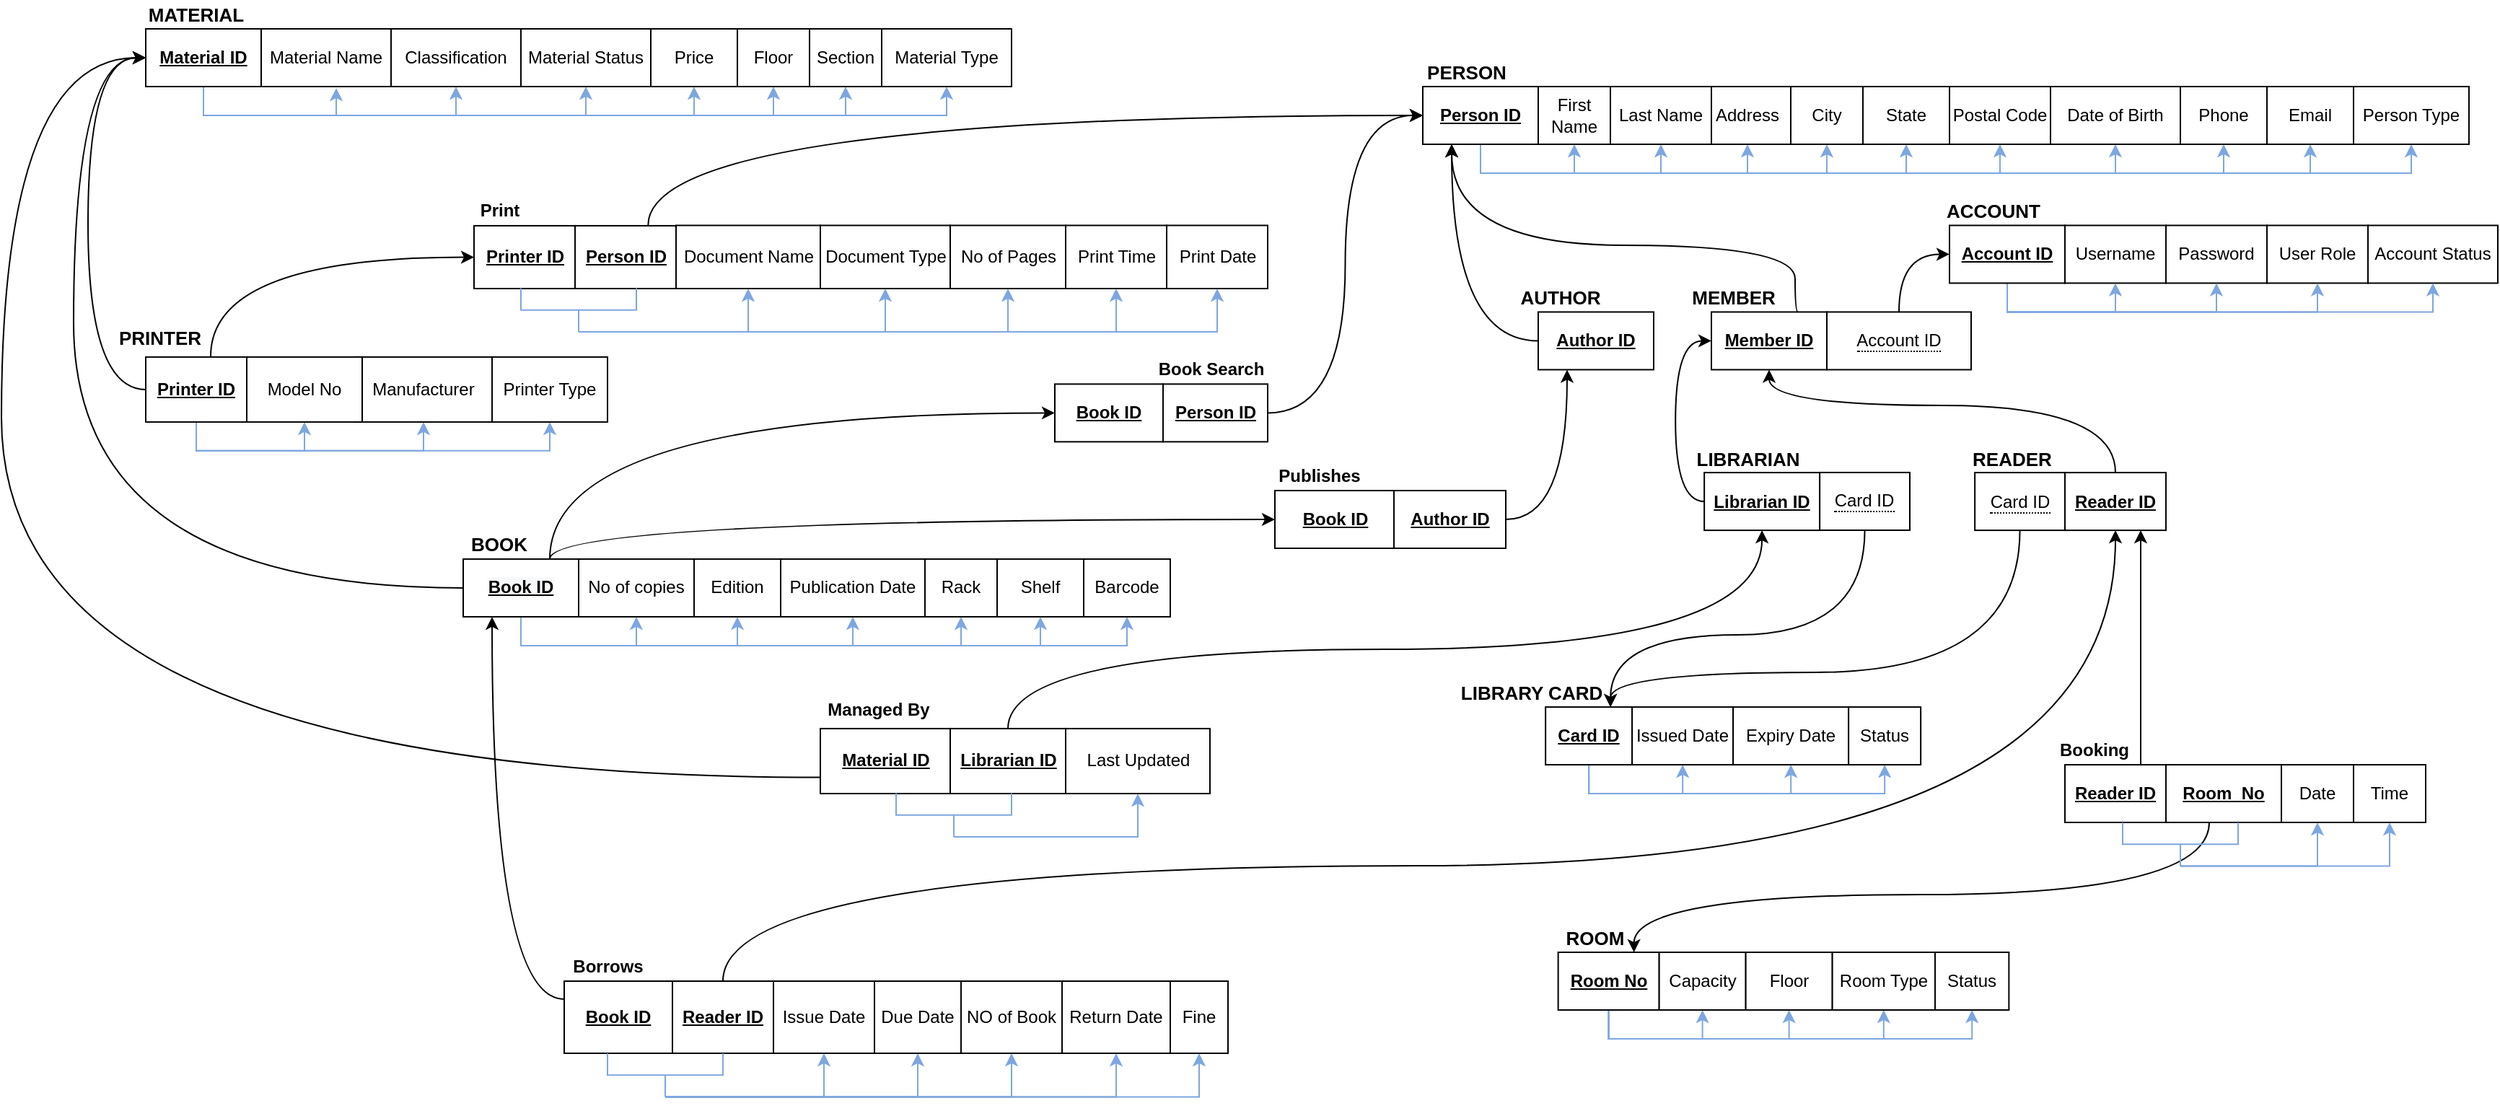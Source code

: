 <mxfile version="15.4.0" type="device"><diagram id="h0PKm1YFXg3xkxV9_-ZV" name="Relational_Schema"><mxGraphModel dx="3120" dy="823" grid="1" gridSize="10" guides="1" tooltips="1" connect="1" arrows="1" fold="1" page="1" pageScale="1" pageWidth="850" pageHeight="1100" math="0" shadow="0"><root><mxCell id="0"/><mxCell id="1" parent="0"/><mxCell id="1cLNbPF2ulTVzL89Hp1--1" style="edgeStyle=orthogonalEdgeStyle;rounded=0;orthogonalLoop=1;jettySize=auto;html=1;entryX=0.578;entryY=1.025;entryDx=0;entryDy=0;entryPerimeter=0;exitX=0.5;exitY=1;exitDx=0;exitDy=0;strokeColor=#7EA6E0;" edge="1" parent="1" source="1cLNbPF2ulTVzL89Hp1--8" target="1cLNbPF2ulTVzL89Hp1--9"><mxGeometry relative="1" as="geometry"/></mxCell><mxCell id="1cLNbPF2ulTVzL89Hp1--2" style="edgeStyle=orthogonalEdgeStyle;rounded=0;orthogonalLoop=1;jettySize=auto;html=1;entryX=0.5;entryY=1;entryDx=0;entryDy=0;strokeColor=#7EA6E0;exitX=0.5;exitY=1;exitDx=0;exitDy=0;" edge="1" parent="1" source="1cLNbPF2ulTVzL89Hp1--8" target="1cLNbPF2ulTVzL89Hp1--10"><mxGeometry relative="1" as="geometry"/></mxCell><mxCell id="1cLNbPF2ulTVzL89Hp1--3" style="edgeStyle=orthogonalEdgeStyle;rounded=0;orthogonalLoop=1;jettySize=auto;html=1;entryX=0.5;entryY=1;entryDx=0;entryDy=0;strokeColor=#7EA6E0;exitX=0.5;exitY=1;exitDx=0;exitDy=0;" edge="1" parent="1" source="1cLNbPF2ulTVzL89Hp1--8" target="1cLNbPF2ulTVzL89Hp1--11"><mxGeometry relative="1" as="geometry"/></mxCell><mxCell id="1cLNbPF2ulTVzL89Hp1--4" style="edgeStyle=orthogonalEdgeStyle;rounded=0;orthogonalLoop=1;jettySize=auto;html=1;entryX=0.5;entryY=1;entryDx=0;entryDy=0;strokeColor=#7EA6E0;exitX=0.5;exitY=1;exitDx=0;exitDy=0;" edge="1" parent="1" source="1cLNbPF2ulTVzL89Hp1--8" target="1cLNbPF2ulTVzL89Hp1--12"><mxGeometry relative="1" as="geometry"/></mxCell><mxCell id="1cLNbPF2ulTVzL89Hp1--5" style="edgeStyle=orthogonalEdgeStyle;rounded=0;orthogonalLoop=1;jettySize=auto;html=1;entryX=0.5;entryY=1;entryDx=0;entryDy=0;strokeColor=#7EA6E0;exitX=0.5;exitY=1;exitDx=0;exitDy=0;" edge="1" parent="1" source="1cLNbPF2ulTVzL89Hp1--8" target="1cLNbPF2ulTVzL89Hp1--13"><mxGeometry relative="1" as="geometry"/></mxCell><mxCell id="1cLNbPF2ulTVzL89Hp1--6" style="edgeStyle=orthogonalEdgeStyle;rounded=0;orthogonalLoop=1;jettySize=auto;html=1;entryX=0.5;entryY=1;entryDx=0;entryDy=0;strokeColor=#7EA6E0;exitX=0.5;exitY=1;exitDx=0;exitDy=0;" edge="1" parent="1" source="1cLNbPF2ulTVzL89Hp1--8" target="1cLNbPF2ulTVzL89Hp1--14"><mxGeometry relative="1" as="geometry"/></mxCell><mxCell id="1cLNbPF2ulTVzL89Hp1--7" style="edgeStyle=orthogonalEdgeStyle;rounded=0;orthogonalLoop=1;jettySize=auto;html=1;entryX=0.5;entryY=1;entryDx=0;entryDy=0;strokeColor=#7EA6E0;exitX=0.5;exitY=1;exitDx=0;exitDy=0;" edge="1" parent="1" source="1cLNbPF2ulTVzL89Hp1--8" target="1cLNbPF2ulTVzL89Hp1--16"><mxGeometry relative="1" as="geometry"/></mxCell><mxCell id="1cLNbPF2ulTVzL89Hp1--8" value="Material ID" style="rounded=0;whiteSpace=wrap;html=1;fontStyle=5" vertex="1" parent="1"><mxGeometry x="-800" y="90" width="80" height="40" as="geometry"/></mxCell><mxCell id="1cLNbPF2ulTVzL89Hp1--9" value="Material Name" style="rounded=0;whiteSpace=wrap;html=1;" vertex="1" parent="1"><mxGeometry x="-720" y="90" width="90" height="40" as="geometry"/></mxCell><mxCell id="1cLNbPF2ulTVzL89Hp1--10" value="Classification" style="rounded=0;whiteSpace=wrap;html=1;" vertex="1" parent="1"><mxGeometry x="-630" y="90" width="90" height="40" as="geometry"/></mxCell><mxCell id="1cLNbPF2ulTVzL89Hp1--11" value="Material Status" style="rounded=0;whiteSpace=wrap;html=1;" vertex="1" parent="1"><mxGeometry x="-540" y="90" width="90" height="40" as="geometry"/></mxCell><mxCell id="1cLNbPF2ulTVzL89Hp1--12" value="Price" style="rounded=0;whiteSpace=wrap;html=1;" vertex="1" parent="1"><mxGeometry x="-450" y="90" width="60" height="40" as="geometry"/></mxCell><mxCell id="1cLNbPF2ulTVzL89Hp1--13" value="Floor" style="rounded=0;whiteSpace=wrap;html=1;" vertex="1" parent="1"><mxGeometry x="-390" y="90" width="50" height="40" as="geometry"/></mxCell><mxCell id="1cLNbPF2ulTVzL89Hp1--14" value="Material Type" style="rounded=0;whiteSpace=wrap;html=1;" vertex="1" parent="1"><mxGeometry x="-290" y="90" width="90" height="40" as="geometry"/></mxCell><mxCell id="1cLNbPF2ulTVzL89Hp1--15" value="MATERIAL" style="text;html=1;strokeColor=none;fillColor=none;align=center;verticalAlign=middle;whiteSpace=wrap;rounded=0;fontStyle=1;fontSize=13;" vertex="1" parent="1"><mxGeometry x="-800" y="70" width="70" height="20" as="geometry"/></mxCell><mxCell id="1cLNbPF2ulTVzL89Hp1--16" value="Section" style="rounded=0;whiteSpace=wrap;html=1;" vertex="1" parent="1"><mxGeometry x="-340" y="90" width="50" height="40" as="geometry"/></mxCell><mxCell id="1cLNbPF2ulTVzL89Hp1--17" style="edgeStyle=orthogonalEdgeStyle;rounded=0;orthogonalLoop=1;jettySize=auto;html=1;entryX=0.5;entryY=1;entryDx=0;entryDy=0;strokeColor=#7EA6E0;exitX=0.5;exitY=1;exitDx=0;exitDy=0;" edge="1" parent="1" source="1cLNbPF2ulTVzL89Hp1--20" target="1cLNbPF2ulTVzL89Hp1--22"><mxGeometry relative="1" as="geometry"/></mxCell><mxCell id="1cLNbPF2ulTVzL89Hp1--18" style="edgeStyle=orthogonalEdgeStyle;rounded=0;orthogonalLoop=1;jettySize=auto;html=1;entryX=0.5;entryY=1;entryDx=0;entryDy=0;strokeColor=#7EA6E0;exitX=0.5;exitY=1;exitDx=0;exitDy=0;" edge="1" parent="1" source="1cLNbPF2ulTVzL89Hp1--20" target="1cLNbPF2ulTVzL89Hp1--21"><mxGeometry relative="1" as="geometry"/></mxCell><mxCell id="1cLNbPF2ulTVzL89Hp1--19" style="edgeStyle=orthogonalEdgeStyle;rounded=0;orthogonalLoop=1;jettySize=auto;html=1;entryX=0.5;entryY=1;entryDx=0;entryDy=0;strokeColor=#7EA6E0;" edge="1" parent="1" source="1cLNbPF2ulTVzL89Hp1--20" target="1cLNbPF2ulTVzL89Hp1--23"><mxGeometry relative="1" as="geometry"><Array as="points"><mxPoint x="-765" y="382.47"/><mxPoint x="-690" y="382.47"/></Array></mxGeometry></mxCell><mxCell id="1cLNbPF2ulTVzL89Hp1--20" value="&lt;span style=&quot;font-weight: 700 ; text-align: left&quot;&gt;&lt;u&gt;Printer ID&lt;/u&gt;&lt;/span&gt;" style="rounded=0;whiteSpace=wrap;html=1;" vertex="1" parent="1"><mxGeometry x="-800" y="317.44" width="70" height="45.03" as="geometry"/></mxCell><mxCell id="1cLNbPF2ulTVzL89Hp1--21" value="&lt;span style=&quot;text-align: left&quot;&gt;Printer Type&lt;/span&gt;" style="rounded=0;whiteSpace=wrap;html=1;" vertex="1" parent="1"><mxGeometry x="-560" y="317.44" width="80" height="45.03" as="geometry"/></mxCell><mxCell id="1cLNbPF2ulTVzL89Hp1--22" value="&lt;span style=&quot;&quot;&gt;Manufacturer&lt;/span&gt;" style="rounded=0;whiteSpace=wrap;html=1;align=center;" vertex="1" parent="1"><mxGeometry x="-655" y="317.44" width="95" height="45.03" as="geometry"/></mxCell><mxCell id="1cLNbPF2ulTVzL89Hp1--23" value="&lt;span style=&quot;text-align: left;&quot;&gt;&lt;span&gt;Model No&lt;/span&gt;&lt;/span&gt;" style="rounded=0;whiteSpace=wrap;html=1;fontStyle=0" vertex="1" parent="1"><mxGeometry x="-730" y="317.44" width="80" height="45.03" as="geometry"/></mxCell><mxCell id="1cLNbPF2ulTVzL89Hp1--24" value="PRINTER" style="text;html=1;strokeColor=none;fillColor=none;align=center;verticalAlign=middle;whiteSpace=wrap;rounded=0;fontSize=13;fontStyle=1" vertex="1" parent="1"><mxGeometry x="-820" y="291.22" width="60" height="24.97" as="geometry"/></mxCell><mxCell id="1cLNbPF2ulTVzL89Hp1--25" style="edgeStyle=orthogonalEdgeStyle;rounded=0;orthogonalLoop=1;jettySize=auto;html=1;entryX=0.5;entryY=1;entryDx=0;entryDy=0;strokeColor=#7EA6E0;exitX=0.5;exitY=1;exitDx=0;exitDy=0;" edge="1" parent="1" source="1cLNbPF2ulTVzL89Hp1--34" target="1cLNbPF2ulTVzL89Hp1--36"><mxGeometry relative="1" as="geometry"/></mxCell><mxCell id="1cLNbPF2ulTVzL89Hp1--26" style="edgeStyle=orthogonalEdgeStyle;rounded=0;orthogonalLoop=1;jettySize=auto;html=1;entryX=0.5;entryY=1;entryDx=0;entryDy=0;strokeColor=#7EA6E0;exitX=0.5;exitY=1;exitDx=0;exitDy=0;" edge="1" parent="1" source="1cLNbPF2ulTVzL89Hp1--34" target="1cLNbPF2ulTVzL89Hp1--37"><mxGeometry relative="1" as="geometry"/></mxCell><mxCell id="1cLNbPF2ulTVzL89Hp1--27" style="edgeStyle=orthogonalEdgeStyle;rounded=0;orthogonalLoop=1;jettySize=auto;html=1;entryX=0.5;entryY=1;entryDx=0;entryDy=0;strokeColor=#7EA6E0;exitX=0.5;exitY=1;exitDx=0;exitDy=0;" edge="1" parent="1" source="1cLNbPF2ulTVzL89Hp1--34" target="1cLNbPF2ulTVzL89Hp1--38"><mxGeometry relative="1" as="geometry"/></mxCell><mxCell id="1cLNbPF2ulTVzL89Hp1--28" style="edgeStyle=orthogonalEdgeStyle;rounded=0;orthogonalLoop=1;jettySize=auto;html=1;entryX=0.5;entryY=1;entryDx=0;entryDy=0;strokeColor=#7EA6E0;exitX=0.5;exitY=1;exitDx=0;exitDy=0;" edge="1" parent="1" source="1cLNbPF2ulTVzL89Hp1--34" target="1cLNbPF2ulTVzL89Hp1--39"><mxGeometry relative="1" as="geometry"/></mxCell><mxCell id="1cLNbPF2ulTVzL89Hp1--29" style="edgeStyle=orthogonalEdgeStyle;rounded=0;orthogonalLoop=1;jettySize=auto;html=1;entryX=0.5;entryY=1;entryDx=0;entryDy=0;strokeColor=#7EA6E0;exitX=0.5;exitY=1;exitDx=0;exitDy=0;" edge="1" parent="1" source="1cLNbPF2ulTVzL89Hp1--34" target="1cLNbPF2ulTVzL89Hp1--41"><mxGeometry relative="1" as="geometry"/></mxCell><mxCell id="1cLNbPF2ulTVzL89Hp1--30" style="edgeStyle=orthogonalEdgeStyle;rounded=0;orthogonalLoop=1;jettySize=auto;html=1;entryX=0.5;entryY=1;entryDx=0;entryDy=0;strokeColor=#7EA6E0;exitX=0.5;exitY=1;exitDx=0;exitDy=0;" edge="1" parent="1" source="1cLNbPF2ulTVzL89Hp1--34" target="1cLNbPF2ulTVzL89Hp1--40"><mxGeometry relative="1" as="geometry"/></mxCell><mxCell id="1cLNbPF2ulTVzL89Hp1--31" style="edgeStyle=orthogonalEdgeStyle;rounded=0;orthogonalLoop=1;jettySize=auto;html=1;entryX=0;entryY=0.5;entryDx=0;entryDy=0;startArrow=none;startFill=0;endArrow=classic;endFill=1;curved=1;exitX=0;exitY=0.5;exitDx=0;exitDy=0;" edge="1" parent="1" source="1cLNbPF2ulTVzL89Hp1--34" target="1cLNbPF2ulTVzL89Hp1--8"><mxGeometry relative="1" as="geometry"><Array as="points"><mxPoint x="-850" y="478"/><mxPoint x="-850" y="110"/></Array></mxGeometry></mxCell><mxCell id="1cLNbPF2ulTVzL89Hp1--32" style="edgeStyle=orthogonalEdgeStyle;curved=1;rounded=0;orthogonalLoop=1;jettySize=auto;html=1;entryX=0;entryY=0.5;entryDx=0;entryDy=0;startArrow=none;startFill=0;endArrow=classic;endFill=1;exitX=0.75;exitY=0;exitDx=0;exitDy=0;" edge="1" parent="1" source="1cLNbPF2ulTVzL89Hp1--34" target="1cLNbPF2ulTVzL89Hp1--73"><mxGeometry relative="1" as="geometry"/></mxCell><mxCell id="1cLNbPF2ulTVzL89Hp1--33" style="edgeStyle=orthogonalEdgeStyle;curved=1;rounded=0;orthogonalLoop=1;jettySize=auto;html=1;startArrow=none;startFill=0;endArrow=classic;endFill=1;exitX=0.75;exitY=0;exitDx=0;exitDy=0;entryX=0;entryY=0.5;entryDx=0;entryDy=0;" edge="1" parent="1" source="1cLNbPF2ulTVzL89Hp1--34" target="1cLNbPF2ulTVzL89Hp1--87"><mxGeometry relative="1" as="geometry"><Array as="points"><mxPoint x="-520" y="430"/></Array></mxGeometry></mxCell><mxCell id="1cLNbPF2ulTVzL89Hp1--34" value="&lt;meta charset=&quot;utf-8&quot;&gt;&lt;span style=&quot;color: rgb(0, 0, 0); font-family: helvetica; font-size: 12px; font-style: normal; font-weight: 700; letter-spacing: normal; text-align: left; text-indent: 0px; text-transform: none; word-spacing: 0px; background-color: rgb(248, 249, 250); text-decoration: underline; display: inline; float: none;&quot;&gt;Book ID&lt;/span&gt;" style="rounded=0;whiteSpace=wrap;html=1;" vertex="1" parent="1"><mxGeometry x="-580" y="457.47" width="80" height="40" as="geometry"/></mxCell><mxCell id="1cLNbPF2ulTVzL89Hp1--35" value="BOOK" style="text;html=1;strokeColor=none;fillColor=none;align=center;verticalAlign=middle;whiteSpace=wrap;rounded=0;fontSize=13;fontStyle=1" vertex="1" parent="1"><mxGeometry x="-580" y="437.47" width="50" height="20" as="geometry"/></mxCell><mxCell id="1cLNbPF2ulTVzL89Hp1--36" value="&lt;span style=&quot;text-align: left&quot;&gt;No of copies&lt;/span&gt;" style="rounded=0;whiteSpace=wrap;html=1;" vertex="1" parent="1"><mxGeometry x="-500" y="457.47" width="80" height="40" as="geometry"/></mxCell><mxCell id="1cLNbPF2ulTVzL89Hp1--37" value="&lt;span style=&quot;text-align: left&quot;&gt;Edition&lt;/span&gt;" style="rounded=0;whiteSpace=wrap;html=1;" vertex="1" parent="1"><mxGeometry x="-420" y="457.47" width="60" height="40" as="geometry"/></mxCell><mxCell id="1cLNbPF2ulTVzL89Hp1--38" value="&lt;span style=&quot;text-align: left&quot;&gt;Publication Date&lt;/span&gt;" style="rounded=0;whiteSpace=wrap;html=1;" vertex="1" parent="1"><mxGeometry x="-360" y="457.47" width="100" height="40" as="geometry"/></mxCell><mxCell id="1cLNbPF2ulTVzL89Hp1--39" value="&lt;span style=&quot;text-align: left&quot;&gt;Rack&lt;/span&gt;" style="rounded=0;whiteSpace=wrap;html=1;" vertex="1" parent="1"><mxGeometry x="-260" y="457.47" width="50" height="40" as="geometry"/></mxCell><mxCell id="1cLNbPF2ulTVzL89Hp1--40" value="&lt;span style=&quot;text-align: left&quot;&gt;Barcode&lt;/span&gt;" style="rounded=0;whiteSpace=wrap;html=1;" vertex="1" parent="1"><mxGeometry x="-150" y="457.47" width="60" height="40" as="geometry"/></mxCell><mxCell id="1cLNbPF2ulTVzL89Hp1--41" value="&lt;span style=&quot;text-align: left&quot;&gt;Shelf&lt;/span&gt;" style="rounded=0;whiteSpace=wrap;html=1;" vertex="1" parent="1"><mxGeometry x="-210" y="457.47" width="60" height="40" as="geometry"/></mxCell><mxCell id="1cLNbPF2ulTVzL89Hp1--42" style="edgeStyle=orthogonalEdgeStyle;rounded=0;orthogonalLoop=1;jettySize=auto;html=1;entryX=0.5;entryY=1;entryDx=0;entryDy=0;strokeColor=#7EA6E0;exitX=0.5;exitY=1;exitDx=0;exitDy=0;" edge="1" parent="1" source="1cLNbPF2ulTVzL89Hp1--52" target="1cLNbPF2ulTVzL89Hp1--53"><mxGeometry relative="1" as="geometry"/></mxCell><mxCell id="1cLNbPF2ulTVzL89Hp1--43" style="edgeStyle=orthogonalEdgeStyle;rounded=0;orthogonalLoop=1;jettySize=auto;html=1;entryX=0.5;entryY=1;entryDx=0;entryDy=0;strokeColor=#7EA6E0;exitX=0.5;exitY=1;exitDx=0;exitDy=0;" edge="1" parent="1" source="1cLNbPF2ulTVzL89Hp1--52" target="1cLNbPF2ulTVzL89Hp1--54"><mxGeometry relative="1" as="geometry"/></mxCell><mxCell id="1cLNbPF2ulTVzL89Hp1--44" style="edgeStyle=orthogonalEdgeStyle;rounded=0;orthogonalLoop=1;jettySize=auto;html=1;entryX=0.5;entryY=1;entryDx=0;entryDy=0;strokeColor=#7EA6E0;exitX=0.5;exitY=1;exitDx=0;exitDy=0;" edge="1" parent="1" source="1cLNbPF2ulTVzL89Hp1--52" target="1cLNbPF2ulTVzL89Hp1--55"><mxGeometry relative="1" as="geometry"/></mxCell><mxCell id="1cLNbPF2ulTVzL89Hp1--45" style="edgeStyle=orthogonalEdgeStyle;rounded=0;orthogonalLoop=1;jettySize=auto;html=1;entryX=0.5;entryY=1;entryDx=0;entryDy=0;strokeColor=#7EA6E0;exitX=0.5;exitY=1;exitDx=0;exitDy=0;" edge="1" parent="1" source="1cLNbPF2ulTVzL89Hp1--52" target="1cLNbPF2ulTVzL89Hp1--56"><mxGeometry relative="1" as="geometry"/></mxCell><mxCell id="1cLNbPF2ulTVzL89Hp1--46" style="edgeStyle=orthogonalEdgeStyle;rounded=0;orthogonalLoop=1;jettySize=auto;html=1;entryX=0.5;entryY=1;entryDx=0;entryDy=0;strokeColor=#7EA6E0;exitX=0.5;exitY=1;exitDx=0;exitDy=0;" edge="1" parent="1" source="1cLNbPF2ulTVzL89Hp1--52" target="1cLNbPF2ulTVzL89Hp1--57"><mxGeometry relative="1" as="geometry"/></mxCell><mxCell id="1cLNbPF2ulTVzL89Hp1--47" style="edgeStyle=orthogonalEdgeStyle;rounded=0;orthogonalLoop=1;jettySize=auto;html=1;entryX=0.5;entryY=1;entryDx=0;entryDy=0;strokeColor=#7EA6E0;exitX=0.5;exitY=1;exitDx=0;exitDy=0;" edge="1" parent="1" source="1cLNbPF2ulTVzL89Hp1--52" target="1cLNbPF2ulTVzL89Hp1--58"><mxGeometry relative="1" as="geometry"/></mxCell><mxCell id="1cLNbPF2ulTVzL89Hp1--48" style="edgeStyle=orthogonalEdgeStyle;rounded=0;orthogonalLoop=1;jettySize=auto;html=1;entryX=0.5;entryY=1;entryDx=0;entryDy=0;strokeColor=#7EA6E0;exitX=0.5;exitY=1;exitDx=0;exitDy=0;" edge="1" parent="1" source="1cLNbPF2ulTVzL89Hp1--52" target="1cLNbPF2ulTVzL89Hp1--59"><mxGeometry relative="1" as="geometry"/></mxCell><mxCell id="1cLNbPF2ulTVzL89Hp1--49" style="edgeStyle=orthogonalEdgeStyle;rounded=0;orthogonalLoop=1;jettySize=auto;html=1;entryX=0.5;entryY=1;entryDx=0;entryDy=0;strokeColor=#7EA6E0;exitX=0.5;exitY=1;exitDx=0;exitDy=0;" edge="1" parent="1" source="1cLNbPF2ulTVzL89Hp1--52" target="1cLNbPF2ulTVzL89Hp1--60"><mxGeometry relative="1" as="geometry"/></mxCell><mxCell id="1cLNbPF2ulTVzL89Hp1--50" style="edgeStyle=orthogonalEdgeStyle;rounded=0;orthogonalLoop=1;jettySize=auto;html=1;entryX=0.5;entryY=1;entryDx=0;entryDy=0;strokeColor=#7EA6E0;exitX=0.5;exitY=1;exitDx=0;exitDy=0;" edge="1" parent="1" source="1cLNbPF2ulTVzL89Hp1--52" target="1cLNbPF2ulTVzL89Hp1--61"><mxGeometry relative="1" as="geometry"/></mxCell><mxCell id="1cLNbPF2ulTVzL89Hp1--51" style="edgeStyle=orthogonalEdgeStyle;rounded=0;orthogonalLoop=1;jettySize=auto;html=1;entryX=0.5;entryY=1;entryDx=0;entryDy=0;strokeColor=#7EA6E0;exitX=0.5;exitY=1;exitDx=0;exitDy=0;" edge="1" parent="1" source="1cLNbPF2ulTVzL89Hp1--52" target="1cLNbPF2ulTVzL89Hp1--62"><mxGeometry relative="1" as="geometry"><Array as="points"><mxPoint x="125" y="190"/><mxPoint x="250" y="190"/></Array></mxGeometry></mxCell><mxCell id="1cLNbPF2ulTVzL89Hp1--52" value="&lt;u&gt;Person ID&lt;/u&gt;" style="rounded=0;whiteSpace=wrap;html=1;fontStyle=1" vertex="1" parent="1"><mxGeometry x="85" y="130" width="80" height="40" as="geometry"/></mxCell><mxCell id="1cLNbPF2ulTVzL89Hp1--53" value="First Name" style="rounded=0;whiteSpace=wrap;html=1;" vertex="1" parent="1"><mxGeometry x="165" y="130" width="50" height="40" as="geometry"/></mxCell><mxCell id="1cLNbPF2ulTVzL89Hp1--54" value="Address" style="rounded=0;whiteSpace=wrap;html=1;" vertex="1" parent="1"><mxGeometry x="280" y="130" width="60" height="40" as="geometry"/></mxCell><mxCell id="1cLNbPF2ulTVzL89Hp1--55" value="City" style="rounded=0;whiteSpace=wrap;html=1;" vertex="1" parent="1"><mxGeometry x="340" y="130" width="50" height="40" as="geometry"/></mxCell><mxCell id="1cLNbPF2ulTVzL89Hp1--56" value="State" style="rounded=0;whiteSpace=wrap;html=1;" vertex="1" parent="1"><mxGeometry x="390" y="130" width="60" height="40" as="geometry"/></mxCell><mxCell id="1cLNbPF2ulTVzL89Hp1--57" value="Postal Code" style="rounded=0;whiteSpace=wrap;html=1;" vertex="1" parent="1"><mxGeometry x="450" y="130" width="70" height="40" as="geometry"/></mxCell><mxCell id="1cLNbPF2ulTVzL89Hp1--58" value="Date of Birth" style="rounded=0;whiteSpace=wrap;html=1;" vertex="1" parent="1"><mxGeometry x="520" y="130" width="90" height="40" as="geometry"/></mxCell><mxCell id="1cLNbPF2ulTVzL89Hp1--59" value="Phone" style="rounded=0;whiteSpace=wrap;html=1;" vertex="1" parent="1"><mxGeometry x="610" y="130" width="60" height="40" as="geometry"/></mxCell><mxCell id="1cLNbPF2ulTVzL89Hp1--60" value="Email" style="rounded=0;whiteSpace=wrap;html=1;" vertex="1" parent="1"><mxGeometry x="670" y="130" width="60" height="40" as="geometry"/></mxCell><mxCell id="1cLNbPF2ulTVzL89Hp1--61" value="Person Type" style="rounded=0;whiteSpace=wrap;html=1;" vertex="1" parent="1"><mxGeometry x="730" y="130" width="80" height="40" as="geometry"/></mxCell><mxCell id="1cLNbPF2ulTVzL89Hp1--62" value="Last Name" style="rounded=0;whiteSpace=wrap;html=1;" vertex="1" parent="1"><mxGeometry x="215" y="130" width="70" height="40" as="geometry"/></mxCell><mxCell id="1cLNbPF2ulTVzL89Hp1--63" style="edgeStyle=orthogonalEdgeStyle;curved=1;rounded=0;orthogonalLoop=1;jettySize=auto;html=1;entryX=0;entryY=0.5;entryDx=0;entryDy=0;startArrow=none;startFill=0;endArrow=classic;endFill=1;exitX=0.75;exitY=0;exitDx=0;exitDy=0;" edge="1" parent="1" target="1cLNbPF2ulTVzL89Hp1--52"><mxGeometry relative="1" as="geometry"><mxPoint x="-451.875" y="226.23" as="sourcePoint"/><Array as="points"><mxPoint x="-452" y="150"/></Array></mxGeometry></mxCell><mxCell id="1cLNbPF2ulTVzL89Hp1--64" value="Document Name" style="rounded=0;whiteSpace=wrap;html=1;" vertex="1" parent="1"><mxGeometry x="-432.5" y="226.23" width="100" height="43.77" as="geometry"/></mxCell><mxCell id="1cLNbPF2ulTVzL89Hp1--65" value="Document Type" style="rounded=0;whiteSpace=wrap;html=1;" vertex="1" parent="1"><mxGeometry x="-332.5" y="226.23" width="90" height="43.77" as="geometry"/></mxCell><mxCell id="1cLNbPF2ulTVzL89Hp1--66" value="No of Pages" style="rounded=0;whiteSpace=wrap;html=1;" vertex="1" parent="1"><mxGeometry x="-242.5" y="226.23" width="80" height="43.77" as="geometry"/></mxCell><mxCell id="1cLNbPF2ulTVzL89Hp1--67" value="Print Time" style="rounded=0;whiteSpace=wrap;html=1;" vertex="1" parent="1"><mxGeometry x="-162.5" y="226.23" width="70" height="43.77" as="geometry"/></mxCell><mxCell id="1cLNbPF2ulTVzL89Hp1--68" value="Print Date" style="rounded=0;whiteSpace=wrap;html=1;" vertex="1" parent="1"><mxGeometry x="-92.5" y="226.23" width="70" height="43.77" as="geometry"/></mxCell><mxCell id="1cLNbPF2ulTVzL89Hp1--69" value="Print" style="text;html=1;align=center;verticalAlign=middle;resizable=0;points=[];autosize=1;strokeColor=none;fillColor=none;fontSize=12;fontStyle=1" vertex="1" parent="1"><mxGeometry x="-575" y="206.23" width="40" height="20" as="geometry"/></mxCell><mxCell id="1cLNbPF2ulTVzL89Hp1--70" style="edgeStyle=orthogonalEdgeStyle;curved=1;rounded=0;orthogonalLoop=1;jettySize=auto;html=1;entryX=0;entryY=0.5;entryDx=0;entryDy=0;exitX=0;exitY=0.5;exitDx=0;exitDy=0;startArrow=classic;startFill=1;endArrow=none;endFill=0;" edge="1" parent="1" source="1cLNbPF2ulTVzL89Hp1--8" target="1cLNbPF2ulTVzL89Hp1--20"><mxGeometry relative="1" as="geometry"><mxPoint x="-830" y="160" as="sourcePoint"/><mxPoint x="-842.5" y="358.698" as="targetPoint"/><Array as="points"><mxPoint x="-840" y="110"/><mxPoint x="-840" y="340"/></Array></mxGeometry></mxCell><mxCell id="1cLNbPF2ulTVzL89Hp1--71" style="edgeStyle=orthogonalEdgeStyle;rounded=0;orthogonalLoop=1;jettySize=auto;html=1;fontSize=13;fontColor=#7EA6E0;startArrow=classic;startFill=1;endArrow=none;endFill=0;strokeColor=#000000;curved=1;" edge="1" parent="1" source="1cLNbPF2ulTVzL89Hp1--72"><mxGeometry relative="1" as="geometry"><mxPoint x="-755" y="317" as="targetPoint"/><Array as="points"><mxPoint x="-755" y="248"/><mxPoint x="-755" y="317"/></Array></mxGeometry></mxCell><mxCell id="1cLNbPF2ulTVzL89Hp1--72" value="&lt;u&gt;Printer ID&lt;/u&gt;" style="rounded=0;whiteSpace=wrap;html=1;fontStyle=1" vertex="1" parent="1"><mxGeometry x="-572.5" y="226.46" width="70" height="43.54" as="geometry"/></mxCell><mxCell id="1cLNbPF2ulTVzL89Hp1--73" value="Book ID" style="rounded=0;whiteSpace=wrap;html=1;fontStyle=5" vertex="1" parent="1"><mxGeometry x="-170" y="336.19" width="75" height="40" as="geometry"/></mxCell><mxCell id="1cLNbPF2ulTVzL89Hp1--74" style="edgeStyle=orthogonalEdgeStyle;rounded=0;orthogonalLoop=1;jettySize=auto;html=1;entryX=0;entryY=0.5;entryDx=0;entryDy=0;startArrow=none;startFill=0;endArrow=classic;endFill=1;curved=1;" edge="1" parent="1" source="1cLNbPF2ulTVzL89Hp1--75" target="1cLNbPF2ulTVzL89Hp1--52"><mxGeometry relative="1" as="geometry"/></mxCell><mxCell id="1cLNbPF2ulTVzL89Hp1--75" value="Person ID" style="rounded=0;whiteSpace=wrap;html=1;fontStyle=5" vertex="1" parent="1"><mxGeometry x="-95" y="336.19" width="72.5" height="40" as="geometry"/></mxCell><mxCell id="1cLNbPF2ulTVzL89Hp1--76" value="Book Search" style="text;html=1;align=center;verticalAlign=middle;resizable=0;points=[];autosize=1;strokeColor=none;fillColor=none;fontStyle=1" vertex="1" parent="1"><mxGeometry x="-107.5" y="316.19" width="90" height="20" as="geometry"/></mxCell><mxCell id="1cLNbPF2ulTVzL89Hp1--77" style="edgeStyle=orthogonalEdgeStyle;curved=1;rounded=0;orthogonalLoop=1;jettySize=auto;html=1;entryX=0.25;entryY=1;entryDx=0;entryDy=0;startArrow=none;startFill=0;endArrow=classic;endFill=1;exitX=0;exitY=0.5;exitDx=0;exitDy=0;" edge="1" parent="1" source="1cLNbPF2ulTVzL89Hp1--78" target="1cLNbPF2ulTVzL89Hp1--52"><mxGeometry relative="1" as="geometry"/></mxCell><mxCell id="1cLNbPF2ulTVzL89Hp1--78" value="Author ID" style="rounded=0;whiteSpace=wrap;html=1;fontStyle=5" vertex="1" parent="1"><mxGeometry x="165" y="286.23" width="80" height="40" as="geometry"/></mxCell><mxCell id="1cLNbPF2ulTVzL89Hp1--79" style="edgeStyle=orthogonalEdgeStyle;curved=1;rounded=0;orthogonalLoop=1;jettySize=auto;html=1;entryX=0.25;entryY=1;entryDx=0;entryDy=0;startArrow=none;startFill=0;endArrow=classic;endFill=1;exitX=0.75;exitY=0;exitDx=0;exitDy=0;" edge="1" parent="1" source="1cLNbPF2ulTVzL89Hp1--80" target="1cLNbPF2ulTVzL89Hp1--52"><mxGeometry relative="1" as="geometry"><Array as="points"><mxPoint x="343" y="240"/><mxPoint x="105" y="240"/></Array></mxGeometry></mxCell><mxCell id="1cLNbPF2ulTVzL89Hp1--80" value="Member ID" style="rounded=0;whiteSpace=wrap;html=1;fontStyle=5" vertex="1" parent="1"><mxGeometry x="285" y="286.23" width="80" height="40" as="geometry"/></mxCell><mxCell id="1cLNbPF2ulTVzL89Hp1--81" value="AUTHOR" style="text;html=1;align=center;verticalAlign=middle;resizable=0;points=[];autosize=1;strokeColor=none;fillColor=none;fontStyle=1;fontSize=13;" vertex="1" parent="1"><mxGeometry x="145" y="266.23" width="70" height="20" as="geometry"/></mxCell><mxCell id="1cLNbPF2ulTVzL89Hp1--82" value="MEMBER" style="text;html=1;align=center;verticalAlign=middle;resizable=0;points=[];autosize=1;strokeColor=none;fillColor=none;fontStyle=1;fontSize=13;" vertex="1" parent="1"><mxGeometry x="265.07" y="266.23" width="70" height="20" as="geometry"/></mxCell><mxCell id="1cLNbPF2ulTVzL89Hp1--83" style="edgeStyle=orthogonalEdgeStyle;curved=1;rounded=0;orthogonalLoop=1;jettySize=auto;html=1;entryX=0;entryY=0.5;entryDx=0;entryDy=0;startArrow=none;startFill=0;endArrow=classic;endFill=1;" edge="1" parent="1" source="1cLNbPF2ulTVzL89Hp1--84" target="1cLNbPF2ulTVzL89Hp1--120"><mxGeometry relative="1" as="geometry"/></mxCell><mxCell id="1cLNbPF2ulTVzL89Hp1--84" value="&lt;span style=&quot;border-bottom: 1px dotted&quot;&gt;Account ID&lt;/span&gt;" style="rectangle;whiteSpace=wrap;html=1;align=center;" vertex="1" parent="1"><mxGeometry x="365" y="286.23" width="100" height="40" as="geometry"/></mxCell><mxCell id="1cLNbPF2ulTVzL89Hp1--85" style="edgeStyle=orthogonalEdgeStyle;curved=1;rounded=0;orthogonalLoop=1;jettySize=auto;html=1;entryX=0.25;entryY=1;entryDx=0;entryDy=0;startArrow=none;startFill=0;endArrow=classic;endFill=1;" edge="1" parent="1" source="1cLNbPF2ulTVzL89Hp1--86" target="1cLNbPF2ulTVzL89Hp1--78"><mxGeometry relative="1" as="geometry"/></mxCell><mxCell id="1cLNbPF2ulTVzL89Hp1--86" value="&lt;span&gt;Author ID&lt;/span&gt;" style="rounded=0;whiteSpace=wrap;html=1;fontStyle=5" vertex="1" parent="1"><mxGeometry x="65" y="410" width="77.5" height="40" as="geometry"/></mxCell><mxCell id="1cLNbPF2ulTVzL89Hp1--87" value="&lt;b&gt;&lt;u&gt;Book ID&lt;/u&gt;&lt;/b&gt;" style="rounded=0;whiteSpace=wrap;html=1;" vertex="1" parent="1"><mxGeometry x="-17.5" y="410" width="82.5" height="40" as="geometry"/></mxCell><mxCell id="1cLNbPF2ulTVzL89Hp1--88" value="Publishes" style="text;html=1;align=center;verticalAlign=middle;resizable=0;points=[];autosize=1;strokeColor=none;fillColor=none;fontStyle=1" vertex="1" parent="1"><mxGeometry x="-22.5" y="390" width="70" height="20" as="geometry"/></mxCell><mxCell id="1cLNbPF2ulTVzL89Hp1--89" style="edgeStyle=orthogonalEdgeStyle;curved=1;rounded=0;orthogonalLoop=1;jettySize=auto;html=1;entryX=0;entryY=0.5;entryDx=0;entryDy=0;startArrow=none;startFill=0;endArrow=classic;endFill=1;exitX=0;exitY=0.5;exitDx=0;exitDy=0;" edge="1" parent="1" source="1cLNbPF2ulTVzL89Hp1--90" target="1cLNbPF2ulTVzL89Hp1--80"><mxGeometry relative="1" as="geometry"/></mxCell><mxCell id="1cLNbPF2ulTVzL89Hp1--90" value="Librarian ID" style="rounded=0;whiteSpace=wrap;html=1;fontStyle=5" vertex="1" parent="1"><mxGeometry x="280.07" y="397.54" width="80" height="40" as="geometry"/></mxCell><mxCell id="1cLNbPF2ulTVzL89Hp1--91" style="edgeStyle=orthogonalEdgeStyle;curved=1;rounded=0;orthogonalLoop=1;jettySize=auto;html=1;entryX=0.5;entryY=1;entryDx=0;entryDy=0;startArrow=none;startFill=0;endArrow=classic;endFill=1;exitX=0.5;exitY=0;exitDx=0;exitDy=0;" edge="1" parent="1" source="1cLNbPF2ulTVzL89Hp1--92" target="1cLNbPF2ulTVzL89Hp1--80"><mxGeometry relative="1" as="geometry"><mxPoint x="580" y="397" as="sourcePoint"/><Array as="points"><mxPoint x="565" y="351"/><mxPoint x="325" y="351"/></Array></mxGeometry></mxCell><mxCell id="1cLNbPF2ulTVzL89Hp1--92" value="Reader ID" style="rounded=0;whiteSpace=wrap;html=1;fontStyle=5" vertex="1" parent="1"><mxGeometry x="530" y="397.54" width="70" height="40" as="geometry"/></mxCell><mxCell id="1cLNbPF2ulTVzL89Hp1--93" value="READER" style="text;html=1;align=center;verticalAlign=middle;resizable=0;points=[];autosize=1;strokeColor=none;fillColor=none;fontStyle=1;fontSize=13;" vertex="1" parent="1"><mxGeometry x="457.57" y="377.54" width="70" height="20" as="geometry"/></mxCell><mxCell id="1cLNbPF2ulTVzL89Hp1--94" value="LIBRARIAN" style="text;html=1;align=center;verticalAlign=middle;resizable=0;points=[];autosize=1;strokeColor=none;fillColor=none;fontStyle=1;fontSize=13;" vertex="1" parent="1"><mxGeometry x="265.07" y="377.54" width="90" height="20" as="geometry"/></mxCell><mxCell id="1cLNbPF2ulTVzL89Hp1--95" style="edgeStyle=orthogonalEdgeStyle;curved=1;rounded=0;orthogonalLoop=1;jettySize=auto;html=1;entryX=0.75;entryY=0;entryDx=0;entryDy=0;startArrow=none;startFill=0;endArrow=classic;endFill=1;exitX=0.5;exitY=1;exitDx=0;exitDy=0;" edge="1" parent="1" source="1cLNbPF2ulTVzL89Hp1--96" target="1cLNbPF2ulTVzL89Hp1--106"><mxGeometry relative="1" as="geometry"><Array as="points"><mxPoint x="499" y="536"/><mxPoint x="215" y="536"/></Array></mxGeometry></mxCell><mxCell id="1cLNbPF2ulTVzL89Hp1--96" value="&lt;span style=&quot;border-bottom: 1px dotted&quot;&gt;Card ID&lt;/span&gt;" style="rectangle;whiteSpace=wrap;html=1;align=center;" vertex="1" parent="1"><mxGeometry x="467.57" y="397.54" width="62.43" height="40" as="geometry"/></mxCell><mxCell id="1cLNbPF2ulTVzL89Hp1--97" value="Managed By" style="text;html=1;strokeColor=none;fillColor=none;align=center;verticalAlign=middle;whiteSpace=wrap;rounded=0;fontStyle=1" vertex="1" parent="1"><mxGeometry x="-332.5" y="550" width="80" height="24.97" as="geometry"/></mxCell><mxCell id="1cLNbPF2ulTVzL89Hp1--98" style="edgeStyle=orthogonalEdgeStyle;curved=1;rounded=0;orthogonalLoop=1;jettySize=auto;html=1;entryX=0.5;entryY=1;entryDx=0;entryDy=0;startArrow=none;startFill=0;endArrow=classic;endFill=1;exitX=0.5;exitY=0;exitDx=0;exitDy=0;" edge="1" parent="1" source="1cLNbPF2ulTVzL89Hp1--99" target="1cLNbPF2ulTVzL89Hp1--90"><mxGeometry relative="1" as="geometry"><Array as="points"><mxPoint x="-202" y="520"/><mxPoint x="320" y="520"/></Array></mxGeometry></mxCell><mxCell id="1cLNbPF2ulTVzL89Hp1--99" value="&lt;span style=&quot;font-weight: 700 ; text-align: left&quot;&gt;&lt;u&gt;Librarian ID&lt;/u&gt;&lt;/span&gt;" style="rounded=0;whiteSpace=wrap;html=1;" vertex="1" parent="1"><mxGeometry x="-242.5" y="574.97" width="80" height="45.03" as="geometry"/></mxCell><mxCell id="1cLNbPF2ulTVzL89Hp1--100" value="&lt;span style=&quot;text-align: left&quot;&gt;Last Updated&lt;/span&gt;" style="rounded=0;whiteSpace=wrap;html=1;" vertex="1" parent="1"><mxGeometry x="-162.5" y="574.97" width="100" height="45.03" as="geometry"/></mxCell><mxCell id="1cLNbPF2ulTVzL89Hp1--101" style="edgeStyle=orthogonalEdgeStyle;curved=1;rounded=0;orthogonalLoop=1;jettySize=auto;html=1;startArrow=none;startFill=0;endArrow=classic;endFill=1;entryX=0;entryY=0.5;entryDx=0;entryDy=0;exitX=0;exitY=0.75;exitDx=0;exitDy=0;" edge="1" parent="1" source="1cLNbPF2ulTVzL89Hp1--102" target="1cLNbPF2ulTVzL89Hp1--8"><mxGeometry relative="1" as="geometry"><mxPoint x="-800" y="110" as="targetPoint"/><Array as="points"><mxPoint x="-900" y="609"/><mxPoint x="-900" y="110"/></Array></mxGeometry></mxCell><mxCell id="1cLNbPF2ulTVzL89Hp1--102" value="&lt;div style=&quot;text-align: left&quot;&gt;&lt;span&gt;Material ID&lt;/span&gt;&lt;/div&gt;" style="rounded=0;whiteSpace=wrap;html=1;fontStyle=5" vertex="1" parent="1"><mxGeometry x="-332.5" y="574.97" width="90" height="45.03" as="geometry"/></mxCell><mxCell id="1cLNbPF2ulTVzL89Hp1--103" style="edgeStyle=orthogonalEdgeStyle;rounded=0;orthogonalLoop=1;jettySize=auto;html=1;entryX=0.5;entryY=1;entryDx=0;entryDy=0;strokeColor=#7EA6E0;exitX=0.5;exitY=1;exitDx=0;exitDy=0;" edge="1" parent="1" source="1cLNbPF2ulTVzL89Hp1--106" target="1cLNbPF2ulTVzL89Hp1--107"><mxGeometry relative="1" as="geometry"/></mxCell><mxCell id="1cLNbPF2ulTVzL89Hp1--104" style="edgeStyle=orthogonalEdgeStyle;rounded=0;orthogonalLoop=1;jettySize=auto;html=1;entryX=0.5;entryY=1;entryDx=0;entryDy=0;strokeColor=#7EA6E0;exitX=0.5;exitY=1;exitDx=0;exitDy=0;" edge="1" parent="1" source="1cLNbPF2ulTVzL89Hp1--106" target="1cLNbPF2ulTVzL89Hp1--108"><mxGeometry relative="1" as="geometry"/></mxCell><mxCell id="1cLNbPF2ulTVzL89Hp1--105" style="edgeStyle=orthogonalEdgeStyle;rounded=0;orthogonalLoop=1;jettySize=auto;html=1;entryX=0.5;entryY=1;entryDx=0;entryDy=0;strokeColor=#7EA6E0;exitX=0.5;exitY=1;exitDx=0;exitDy=0;" edge="1" parent="1" source="1cLNbPF2ulTVzL89Hp1--106" target="1cLNbPF2ulTVzL89Hp1--109"><mxGeometry relative="1" as="geometry"/></mxCell><mxCell id="1cLNbPF2ulTVzL89Hp1--106" value="Card ID" style="rounded=0;whiteSpace=wrap;html=1;fontStyle=5" vertex="1" parent="1"><mxGeometry x="170.07" y="560.03" width="60" height="40" as="geometry"/></mxCell><mxCell id="1cLNbPF2ulTVzL89Hp1--107" value="Issued Date" style="rounded=0;whiteSpace=wrap;html=1;" vertex="1" parent="1"><mxGeometry x="230.07" y="560.03" width="70" height="40" as="geometry"/></mxCell><mxCell id="1cLNbPF2ulTVzL89Hp1--108" value="Expiry Date" style="rounded=0;whiteSpace=wrap;html=1;" vertex="1" parent="1"><mxGeometry x="300.07" y="560.03" width="80" height="40" as="geometry"/></mxCell><mxCell id="1cLNbPF2ulTVzL89Hp1--109" value="Status" style="rounded=0;whiteSpace=wrap;html=1;" vertex="1" parent="1"><mxGeometry x="380.07" y="560.03" width="50" height="40" as="geometry"/></mxCell><mxCell id="1cLNbPF2ulTVzL89Hp1--110" value="LIBRARY CARD" style="text;html=1;align=center;verticalAlign=middle;resizable=0;points=[];autosize=1;strokeColor=none;fillColor=none;fontSize=13;fontStyle=1" vertex="1" parent="1"><mxGeometry x="105" y="540.03" width="110" height="20" as="geometry"/></mxCell><mxCell id="1cLNbPF2ulTVzL89Hp1--111" value="ACCOUNT" style="text;html=1;strokeColor=none;fillColor=none;align=center;verticalAlign=middle;whiteSpace=wrap;rounded=0;" vertex="1" parent="1"><mxGeometry x="730" y="226.23" width="60" height="30" as="geometry"/></mxCell><mxCell id="1cLNbPF2ulTVzL89Hp1--112" value="&lt;span style=&quot;text-align: left&quot;&gt;Account Status&lt;/span&gt;" style="rounded=0;whiteSpace=wrap;html=1;" vertex="1" parent="1"><mxGeometry x="740" y="226.23" width="90" height="40" as="geometry"/></mxCell><mxCell id="1cLNbPF2ulTVzL89Hp1--113" value="&lt;span style=&quot;text-align: left&quot;&gt;User Role&lt;/span&gt;" style="rounded=0;whiteSpace=wrap;html=1;" vertex="1" parent="1"><mxGeometry x="670" y="226.23" width="70" height="40" as="geometry"/></mxCell><mxCell id="1cLNbPF2ulTVzL89Hp1--114" value="&lt;span style=&quot;text-align: left&quot;&gt;Password&lt;/span&gt;" style="rounded=0;whiteSpace=wrap;html=1;" vertex="1" parent="1"><mxGeometry x="600" y="226.23" width="70" height="40" as="geometry"/></mxCell><mxCell id="1cLNbPF2ulTVzL89Hp1--115" value="&lt;span style=&quot;text-align: left&quot;&gt;Username&lt;/span&gt;" style="rounded=0;whiteSpace=wrap;html=1;" vertex="1" parent="1"><mxGeometry x="530" y="226.23" width="70" height="40" as="geometry"/></mxCell><mxCell id="1cLNbPF2ulTVzL89Hp1--116" style="edgeStyle=orthogonalEdgeStyle;rounded=0;orthogonalLoop=1;jettySize=auto;html=1;entryX=0.5;entryY=1;entryDx=0;entryDy=0;fontSize=12;fontColor=#7EA6E0;startArrow=none;startFill=0;endArrow=classic;endFill=1;strokeColor=#7EA6E0;exitX=0.5;exitY=1;exitDx=0;exitDy=0;" edge="1" parent="1" source="1cLNbPF2ulTVzL89Hp1--120" target="1cLNbPF2ulTVzL89Hp1--115"><mxGeometry relative="1" as="geometry"/></mxCell><mxCell id="1cLNbPF2ulTVzL89Hp1--117" style="edgeStyle=orthogonalEdgeStyle;rounded=0;orthogonalLoop=1;jettySize=auto;html=1;entryX=0.5;entryY=1;entryDx=0;entryDy=0;fontSize=12;fontColor=#7EA6E0;startArrow=none;startFill=0;endArrow=classic;endFill=1;strokeColor=#7EA6E0;exitX=0.5;exitY=1;exitDx=0;exitDy=0;" edge="1" parent="1" source="1cLNbPF2ulTVzL89Hp1--120" target="1cLNbPF2ulTVzL89Hp1--114"><mxGeometry relative="1" as="geometry"/></mxCell><mxCell id="1cLNbPF2ulTVzL89Hp1--118" style="edgeStyle=orthogonalEdgeStyle;rounded=0;orthogonalLoop=1;jettySize=auto;html=1;entryX=0.5;entryY=1;entryDx=0;entryDy=0;fontSize=12;fontColor=#7EA6E0;startArrow=none;startFill=0;endArrow=classic;endFill=1;strokeColor=#7EA6E0;exitX=0.5;exitY=1;exitDx=0;exitDy=0;" edge="1" parent="1" source="1cLNbPF2ulTVzL89Hp1--120" target="1cLNbPF2ulTVzL89Hp1--113"><mxGeometry relative="1" as="geometry"/></mxCell><mxCell id="1cLNbPF2ulTVzL89Hp1--119" style="edgeStyle=orthogonalEdgeStyle;rounded=0;orthogonalLoop=1;jettySize=auto;html=1;entryX=0.5;entryY=1;entryDx=0;entryDy=0;fontSize=12;fontColor=#7EA6E0;startArrow=none;startFill=0;endArrow=classic;endFill=1;strokeColor=#7EA6E0;exitX=0.5;exitY=1;exitDx=0;exitDy=0;" edge="1" parent="1" source="1cLNbPF2ulTVzL89Hp1--120" target="1cLNbPF2ulTVzL89Hp1--112"><mxGeometry relative="1" as="geometry"/></mxCell><mxCell id="1cLNbPF2ulTVzL89Hp1--120" value="&lt;span style=&quot;text-align: left;&quot;&gt;Account ID&lt;/span&gt;" style="rounded=0;whiteSpace=wrap;html=1;fontStyle=5" vertex="1" parent="1"><mxGeometry x="450" y="226.23" width="80" height="40" as="geometry"/></mxCell><mxCell id="1cLNbPF2ulTVzL89Hp1--121" style="edgeStyle=orthogonalEdgeStyle;curved=1;rounded=0;orthogonalLoop=1;jettySize=auto;html=1;entryX=0.25;entryY=1;entryDx=0;entryDy=0;startArrow=none;startFill=0;endArrow=classic;endFill=1;exitX=0;exitY=0.25;exitDx=0;exitDy=0;" edge="1" parent="1" source="1cLNbPF2ulTVzL89Hp1--122" target="1cLNbPF2ulTVzL89Hp1--34"><mxGeometry relative="1" as="geometry"/></mxCell><mxCell id="1cLNbPF2ulTVzL89Hp1--122" value="&lt;u&gt;&lt;b&gt;Book ID&lt;/b&gt;&lt;/u&gt;" style="rounded=0;whiteSpace=wrap;html=1;" vertex="1" parent="1"><mxGeometry x="-510" y="750" width="75" height="50" as="geometry"/></mxCell><mxCell id="1cLNbPF2ulTVzL89Hp1--123" style="edgeStyle=orthogonalEdgeStyle;curved=1;rounded=0;orthogonalLoop=1;jettySize=auto;html=1;startArrow=none;startFill=0;endArrow=classic;endFill=1;entryX=0.5;entryY=1;entryDx=0;entryDy=0;" edge="1" parent="1" source="1cLNbPF2ulTVzL89Hp1--124" target="1cLNbPF2ulTVzL89Hp1--92"><mxGeometry relative="1" as="geometry"><mxPoint x="530" y="500" as="targetPoint"/><Array as="points"><mxPoint x="-400" y="670"/><mxPoint x="565" y="670"/></Array></mxGeometry></mxCell><mxCell id="1cLNbPF2ulTVzL89Hp1--124" value="&lt;u&gt;&lt;b&gt;Reader ID&lt;/b&gt;&lt;/u&gt;" style="rounded=0;whiteSpace=wrap;html=1;" vertex="1" parent="1"><mxGeometry x="-435" y="750" width="70" height="50" as="geometry"/></mxCell><mxCell id="1cLNbPF2ulTVzL89Hp1--125" value="Issue Date" style="rounded=0;whiteSpace=wrap;html=1;" vertex="1" parent="1"><mxGeometry x="-365" y="750" width="70" height="50" as="geometry"/></mxCell><mxCell id="1cLNbPF2ulTVzL89Hp1--126" value="Due Date" style="rounded=0;whiteSpace=wrap;html=1;" vertex="1" parent="1"><mxGeometry x="-295" y="750" width="60" height="50" as="geometry"/></mxCell><mxCell id="1cLNbPF2ulTVzL89Hp1--127" value="NO of Book" style="rounded=0;whiteSpace=wrap;html=1;" vertex="1" parent="1"><mxGeometry x="-235" y="750" width="70" height="50" as="geometry"/></mxCell><mxCell id="1cLNbPF2ulTVzL89Hp1--128" value="Fine" style="rounded=0;whiteSpace=wrap;html=1;" vertex="1" parent="1"><mxGeometry x="-90" y="750" width="40" height="50" as="geometry"/></mxCell><mxCell id="1cLNbPF2ulTVzL89Hp1--129" value="Return Date" style="rounded=0;whiteSpace=wrap;html=1;" vertex="1" parent="1"><mxGeometry x="-165" y="750" width="75" height="50" as="geometry"/></mxCell><mxCell id="1cLNbPF2ulTVzL89Hp1--130" value="Borrows" style="text;html=1;align=center;verticalAlign=middle;resizable=0;points=[];autosize=1;strokeColor=none;fillColor=none;fontStyle=1" vertex="1" parent="1"><mxGeometry x="-510" y="730" width="60" height="20" as="geometry"/></mxCell><mxCell id="1cLNbPF2ulTVzL89Hp1--131" style="edgeStyle=orthogonalEdgeStyle;rounded=0;orthogonalLoop=1;jettySize=auto;html=1;entryX=0.5;entryY=1;entryDx=0;entryDy=0;strokeColor=#7EA6E0;exitX=0.5;exitY=1;exitDx=0;exitDy=0;" edge="1" parent="1" source="1cLNbPF2ulTVzL89Hp1--135" target="1cLNbPF2ulTVzL89Hp1--136"><mxGeometry relative="1" as="geometry"/></mxCell><mxCell id="1cLNbPF2ulTVzL89Hp1--132" style="edgeStyle=orthogonalEdgeStyle;rounded=0;orthogonalLoop=1;jettySize=auto;html=1;entryX=0.5;entryY=1;entryDx=0;entryDy=0;strokeColor=#7EA6E0;exitX=0.5;exitY=1;exitDx=0;exitDy=0;" edge="1" parent="1" source="1cLNbPF2ulTVzL89Hp1--135" target="1cLNbPF2ulTVzL89Hp1--137"><mxGeometry relative="1" as="geometry"/></mxCell><mxCell id="1cLNbPF2ulTVzL89Hp1--133" style="edgeStyle=orthogonalEdgeStyle;rounded=0;orthogonalLoop=1;jettySize=auto;html=1;entryX=0.5;entryY=1;entryDx=0;entryDy=0;strokeColor=#7EA6E0;exitX=0.5;exitY=1;exitDx=0;exitDy=0;" edge="1" parent="1" source="1cLNbPF2ulTVzL89Hp1--135" target="1cLNbPF2ulTVzL89Hp1--138"><mxGeometry relative="1" as="geometry"/></mxCell><mxCell id="1cLNbPF2ulTVzL89Hp1--134" style="edgeStyle=orthogonalEdgeStyle;rounded=0;orthogonalLoop=1;jettySize=auto;html=1;entryX=0.5;entryY=1;entryDx=0;entryDy=0;strokeColor=#7EA6E0;" edge="1" parent="1" source="1cLNbPF2ulTVzL89Hp1--135" target="1cLNbPF2ulTVzL89Hp1--146"><mxGeometry relative="1" as="geometry"><Array as="points"><mxPoint x="214" y="790"/><mxPoint x="466" y="790"/></Array></mxGeometry></mxCell><mxCell id="1cLNbPF2ulTVzL89Hp1--135" value="Room No" style="rounded=0;whiteSpace=wrap;html=1;fontStyle=5" vertex="1" parent="1"><mxGeometry x="178.82" y="730" width="70" height="40" as="geometry"/></mxCell><mxCell id="1cLNbPF2ulTVzL89Hp1--136" value="Capacity" style="rounded=0;whiteSpace=wrap;html=1;" vertex="1" parent="1"><mxGeometry x="248.82" y="730" width="60" height="40" as="geometry"/></mxCell><mxCell id="1cLNbPF2ulTVzL89Hp1--137" value="Floor" style="rounded=0;whiteSpace=wrap;html=1;" vertex="1" parent="1"><mxGeometry x="308.82" y="730" width="60" height="40" as="geometry"/></mxCell><mxCell id="1cLNbPF2ulTVzL89Hp1--138" value="Room Type" style="rounded=0;whiteSpace=wrap;html=1;" vertex="1" parent="1"><mxGeometry x="368.82" y="730" width="71.18" height="40" as="geometry"/></mxCell><mxCell id="1cLNbPF2ulTVzL89Hp1--139" style="rounded=0;orthogonalLoop=1;jettySize=auto;html=1;startArrow=none;startFill=0;endArrow=classic;endFill=1;exitX=0.75;exitY=0;exitDx=0;exitDy=0;entryX=0.75;entryY=1;entryDx=0;entryDy=0;" edge="1" parent="1" source="1cLNbPF2ulTVzL89Hp1--140" target="1cLNbPF2ulTVzL89Hp1--92"><mxGeometry relative="1" as="geometry"><mxPoint x="593" y="440" as="targetPoint"/></mxGeometry></mxCell><mxCell id="1cLNbPF2ulTVzL89Hp1--140" value="&lt;b&gt;&lt;u&gt;Reader ID&lt;/u&gt;&lt;/b&gt;" style="rounded=0;whiteSpace=wrap;html=1;" vertex="1" parent="1"><mxGeometry x="530" y="600.03" width="70" height="39.97" as="geometry"/></mxCell><mxCell id="1cLNbPF2ulTVzL89Hp1--141" style="edgeStyle=orthogonalEdgeStyle;curved=1;rounded=0;orthogonalLoop=1;jettySize=auto;html=1;entryX=0.75;entryY=0;entryDx=0;entryDy=0;startArrow=none;startFill=0;endArrow=classic;endFill=1;" edge="1" parent="1" source="1cLNbPF2ulTVzL89Hp1--142" target="1cLNbPF2ulTVzL89Hp1--135"><mxGeometry relative="1" as="geometry"><Array as="points"><mxPoint x="630" y="690"/><mxPoint x="231" y="690"/></Array></mxGeometry></mxCell><mxCell id="1cLNbPF2ulTVzL89Hp1--142" value="&lt;b&gt;&lt;u&gt;Room&amp;nbsp; No&lt;/u&gt;&lt;/b&gt;" style="rounded=0;whiteSpace=wrap;html=1;" vertex="1" parent="1"><mxGeometry x="600" y="600.03" width="80" height="39.97" as="geometry"/></mxCell><mxCell id="1cLNbPF2ulTVzL89Hp1--143" value="Date" style="rounded=0;whiteSpace=wrap;html=1;" vertex="1" parent="1"><mxGeometry x="680" y="600.03" width="50" height="39.97" as="geometry"/></mxCell><mxCell id="1cLNbPF2ulTVzL89Hp1--144" value="Time" style="rounded=0;whiteSpace=wrap;html=1;" vertex="1" parent="1"><mxGeometry x="730" y="600.03" width="50" height="39.97" as="geometry"/></mxCell><mxCell id="1cLNbPF2ulTVzL89Hp1--145" value="Booking" style="text;html=1;align=center;verticalAlign=middle;resizable=0;points=[];autosize=1;strokeColor=none;fillColor=none;fontStyle=1" vertex="1" parent="1"><mxGeometry x="520" y="580.03" width="60" height="20" as="geometry"/></mxCell><mxCell id="1cLNbPF2ulTVzL89Hp1--146" value="Status" style="rounded=0;whiteSpace=wrap;html=1;" vertex="1" parent="1"><mxGeometry x="440" y="730" width="51.18" height="40" as="geometry"/></mxCell><mxCell id="1cLNbPF2ulTVzL89Hp1--147" value="&lt;u&gt;Person ID&lt;/u&gt;" style="rounded=0;whiteSpace=wrap;html=1;fontStyle=1" vertex="1" parent="1"><mxGeometry x="-502.5" y="226.46" width="70" height="43.54" as="geometry"/></mxCell><mxCell id="1cLNbPF2ulTVzL89Hp1--148" style="edgeStyle=orthogonalEdgeStyle;rounded=0;orthogonalLoop=1;jettySize=auto;html=1;entryX=0.5;entryY=1;entryDx=0;entryDy=0;fontSize=12;fontColor=#7EA6E0;startArrow=none;startFill=0;endArrow=classic;endFill=1;exitX=0;exitY=0.5;exitDx=0;exitDy=0;exitPerimeter=0;strokeColor=#7EA6E0;" edge="1" parent="1" source="1cLNbPF2ulTVzL89Hp1--153" target="1cLNbPF2ulTVzL89Hp1--64"><mxGeometry relative="1" as="geometry"><Array as="points"><mxPoint x="-382" y="300"/></Array></mxGeometry></mxCell><mxCell id="1cLNbPF2ulTVzL89Hp1--149" style="edgeStyle=orthogonalEdgeStyle;rounded=0;orthogonalLoop=1;jettySize=auto;html=1;entryX=0.5;entryY=1;entryDx=0;entryDy=0;fontSize=12;fontColor=#7EA6E0;startArrow=none;startFill=0;endArrow=classic;endFill=1;strokeColor=#7EA6E0;exitX=0;exitY=0.5;exitDx=0;exitDy=0;exitPerimeter=0;" edge="1" parent="1" source="1cLNbPF2ulTVzL89Hp1--153" target="1cLNbPF2ulTVzL89Hp1--65"><mxGeometry relative="1" as="geometry"><Array as="points"><mxPoint x="-288" y="300"/></Array></mxGeometry></mxCell><mxCell id="1cLNbPF2ulTVzL89Hp1--150" style="edgeStyle=orthogonalEdgeStyle;rounded=0;orthogonalLoop=1;jettySize=auto;html=1;exitX=0;exitY=0.5;exitDx=0;exitDy=0;exitPerimeter=0;entryX=0.5;entryY=1;entryDx=0;entryDy=0;fontSize=12;fontColor=#7EA6E0;startArrow=none;startFill=0;endArrow=classic;endFill=1;strokeColor=#7EA6E0;" edge="1" parent="1" source="1cLNbPF2ulTVzL89Hp1--153" target="1cLNbPF2ulTVzL89Hp1--66"><mxGeometry relative="1" as="geometry"><Array as="points"><mxPoint x="-202" y="300"/></Array></mxGeometry></mxCell><mxCell id="1cLNbPF2ulTVzL89Hp1--151" style="edgeStyle=orthogonalEdgeStyle;rounded=0;orthogonalLoop=1;jettySize=auto;html=1;exitX=0;exitY=0.5;exitDx=0;exitDy=0;exitPerimeter=0;entryX=0.5;entryY=1;entryDx=0;entryDy=0;fontSize=12;fontColor=#7EA6E0;startArrow=none;startFill=0;endArrow=classic;endFill=1;strokeColor=#7EA6E0;" edge="1" parent="1" source="1cLNbPF2ulTVzL89Hp1--153" target="1cLNbPF2ulTVzL89Hp1--67"><mxGeometry relative="1" as="geometry"><Array as="points"><mxPoint x="-128" y="300"/></Array></mxGeometry></mxCell><mxCell id="1cLNbPF2ulTVzL89Hp1--152" style="edgeStyle=orthogonalEdgeStyle;rounded=0;orthogonalLoop=1;jettySize=auto;html=1;exitX=0;exitY=0.5;exitDx=0;exitDy=0;exitPerimeter=0;entryX=0.5;entryY=1;entryDx=0;entryDy=0;fontSize=12;fontColor=#7EA6E0;startArrow=none;startFill=0;endArrow=classic;endFill=1;strokeColor=#7EA6E0;" edge="1" parent="1" source="1cLNbPF2ulTVzL89Hp1--153" target="1cLNbPF2ulTVzL89Hp1--68"><mxGeometry relative="1" as="geometry"><Array as="points"><mxPoint x="-58" y="300"/></Array></mxGeometry></mxCell><mxCell id="1cLNbPF2ulTVzL89Hp1--153" value="" style="strokeWidth=1;html=1;shape=mxgraph.flowchart.annotation_2;align=left;labelPosition=right;pointerEvents=1;fontSize=12;direction=north;fontColor=#7EA6E0;strokeColor=#7EA6E0;" vertex="1" parent="1"><mxGeometry x="-540" y="269.71" width="80" height="30.29" as="geometry"/></mxCell><mxCell id="1cLNbPF2ulTVzL89Hp1--154" style="edgeStyle=orthogonalEdgeStyle;curved=1;rounded=0;orthogonalLoop=1;jettySize=auto;html=1;startArrow=none;startFill=0;endArrow=classic;endFill=1;exitX=0.5;exitY=1;exitDx=0;exitDy=0;entryX=0.75;entryY=0;entryDx=0;entryDy=0;" edge="1" parent="1" source="1cLNbPF2ulTVzL89Hp1--169" target="1cLNbPF2ulTVzL89Hp1--106"><mxGeometry relative="1" as="geometry"><mxPoint x="395.07" y="437.54" as="sourcePoint"/><mxPoint x="270" y="530" as="targetPoint"/><Array as="points"><mxPoint x="391" y="510"/><mxPoint x="215" y="510"/></Array></mxGeometry></mxCell><mxCell id="1cLNbPF2ulTVzL89Hp1--155" style="edgeStyle=orthogonalEdgeStyle;rounded=0;orthogonalLoop=1;jettySize=auto;html=1;entryX=0.5;entryY=1;entryDx=0;entryDy=0;fontSize=12;fontColor=#7EA6E0;startArrow=none;startFill=0;endArrow=classic;endFill=1;strokeColor=#7EA6E0;exitX=0;exitY=0.5;exitDx=0;exitDy=0;exitPerimeter=0;" edge="1" parent="1" source="1cLNbPF2ulTVzL89Hp1--160" target="1cLNbPF2ulTVzL89Hp1--125"><mxGeometry relative="1" as="geometry"><Array as="points"><mxPoint x="-330" y="830"/></Array></mxGeometry></mxCell><mxCell id="1cLNbPF2ulTVzL89Hp1--156" style="edgeStyle=orthogonalEdgeStyle;rounded=0;orthogonalLoop=1;jettySize=auto;html=1;entryX=0.5;entryY=1;entryDx=0;entryDy=0;fontSize=12;fontColor=#7EA6E0;startArrow=none;startFill=0;endArrow=classic;endFill=1;strokeColor=#7EA6E0;exitX=0;exitY=0.5;exitDx=0;exitDy=0;exitPerimeter=0;" edge="1" parent="1" source="1cLNbPF2ulTVzL89Hp1--160" target="1cLNbPF2ulTVzL89Hp1--126"><mxGeometry relative="1" as="geometry"><Array as="points"><mxPoint x="-265" y="830"/></Array></mxGeometry></mxCell><mxCell id="1cLNbPF2ulTVzL89Hp1--157" style="edgeStyle=orthogonalEdgeStyle;rounded=0;orthogonalLoop=1;jettySize=auto;html=1;entryX=0.5;entryY=1;entryDx=0;entryDy=0;fontSize=12;fontColor=#7EA6E0;startArrow=none;startFill=0;endArrow=classic;endFill=1;strokeColor=#7EA6E0;exitX=0;exitY=0.5;exitDx=0;exitDy=0;exitPerimeter=0;" edge="1" parent="1" source="1cLNbPF2ulTVzL89Hp1--160" target="1cLNbPF2ulTVzL89Hp1--127"><mxGeometry relative="1" as="geometry"><Array as="points"><mxPoint x="-200" y="830"/></Array></mxGeometry></mxCell><mxCell id="1cLNbPF2ulTVzL89Hp1--158" style="edgeStyle=orthogonalEdgeStyle;rounded=0;orthogonalLoop=1;jettySize=auto;html=1;exitX=0;exitY=0.5;exitDx=0;exitDy=0;exitPerimeter=0;entryX=0.5;entryY=1;entryDx=0;entryDy=0;fontSize=12;fontColor=#7EA6E0;startArrow=none;startFill=0;endArrow=classic;endFill=1;strokeColor=#7EA6E0;" edge="1" parent="1" source="1cLNbPF2ulTVzL89Hp1--160" target="1cLNbPF2ulTVzL89Hp1--129"><mxGeometry relative="1" as="geometry"><Array as="points"><mxPoint x="-128" y="830"/></Array></mxGeometry></mxCell><mxCell id="1cLNbPF2ulTVzL89Hp1--159" style="edgeStyle=orthogonalEdgeStyle;rounded=0;orthogonalLoop=1;jettySize=auto;html=1;entryX=0.5;entryY=1;entryDx=0;entryDy=0;fontSize=12;fontColor=#7EA6E0;startArrow=none;startFill=0;endArrow=classic;endFill=1;strokeColor=#7EA6E0;exitX=0;exitY=0.5;exitDx=0;exitDy=0;exitPerimeter=0;" edge="1" parent="1" source="1cLNbPF2ulTVzL89Hp1--160" target="1cLNbPF2ulTVzL89Hp1--128"><mxGeometry relative="1" as="geometry"><Array as="points"><mxPoint x="-70" y="830"/></Array></mxGeometry></mxCell><mxCell id="1cLNbPF2ulTVzL89Hp1--160" value="" style="strokeWidth=1;html=1;shape=mxgraph.flowchart.annotation_2;align=left;labelPosition=right;pointerEvents=1;fontSize=12;direction=north;fontColor=#7EA6E0;strokeColor=#7EA6E0;" vertex="1" parent="1"><mxGeometry x="-480" y="800" width="80" height="30.29" as="geometry"/></mxCell><mxCell id="1cLNbPF2ulTVzL89Hp1--161" style="edgeStyle=orthogonalEdgeStyle;rounded=0;orthogonalLoop=1;jettySize=auto;html=1;entryX=0.5;entryY=1;entryDx=0;entryDy=0;fontSize=12;fontColor=#7EA6E0;startArrow=none;startFill=0;endArrow=classic;endFill=1;strokeColor=#7EA6E0;exitX=0;exitY=0.5;exitDx=0;exitDy=0;exitPerimeter=0;" edge="1" parent="1" source="1cLNbPF2ulTVzL89Hp1--162" target="1cLNbPF2ulTVzL89Hp1--100"><mxGeometry relative="1" as="geometry"><Array as="points"><mxPoint x="-112" y="650"/></Array></mxGeometry></mxCell><mxCell id="1cLNbPF2ulTVzL89Hp1--162" value="" style="strokeWidth=1;html=1;shape=mxgraph.flowchart.annotation_2;align=left;labelPosition=right;pointerEvents=1;fontSize=12;direction=north;fontColor=#7EA6E0;strokeColor=#7EA6E0;" vertex="1" parent="1"><mxGeometry x="-280" y="619.74" width="80" height="30.29" as="geometry"/></mxCell><mxCell id="1cLNbPF2ulTVzL89Hp1--163" style="edgeStyle=orthogonalEdgeStyle;rounded=0;orthogonalLoop=1;jettySize=auto;html=1;entryX=0.5;entryY=1;entryDx=0;entryDy=0;fontSize=12;fontColor=#7EA6E0;startArrow=none;startFill=0;endArrow=classic;endFill=1;strokeColor=#7EA6E0;exitX=0;exitY=0.5;exitDx=0;exitDy=0;exitPerimeter=0;" edge="1" parent="1" source="1cLNbPF2ulTVzL89Hp1--165" target="1cLNbPF2ulTVzL89Hp1--143"><mxGeometry relative="1" as="geometry"><Array as="points"><mxPoint x="705" y="670"/></Array></mxGeometry></mxCell><mxCell id="1cLNbPF2ulTVzL89Hp1--164" style="edgeStyle=orthogonalEdgeStyle;rounded=0;orthogonalLoop=1;jettySize=auto;html=1;entryX=0.5;entryY=1;entryDx=0;entryDy=0;fontSize=12;fontColor=#7EA6E0;startArrow=none;startFill=0;endArrow=classic;endFill=1;strokeColor=#7EA6E0;exitX=0;exitY=0.5;exitDx=0;exitDy=0;exitPerimeter=0;" edge="1" parent="1" source="1cLNbPF2ulTVzL89Hp1--165" target="1cLNbPF2ulTVzL89Hp1--144"><mxGeometry relative="1" as="geometry"><Array as="points"><mxPoint x="755" y="670"/></Array></mxGeometry></mxCell><mxCell id="1cLNbPF2ulTVzL89Hp1--165" value="" style="strokeWidth=1;html=1;shape=mxgraph.flowchart.annotation_2;align=left;labelPosition=right;pointerEvents=1;fontSize=12;direction=north;fontColor=#7EA6E0;strokeColor=#7EA6E0;" vertex="1" parent="1"><mxGeometry x="570" y="640" width="80" height="30.29" as="geometry"/></mxCell><mxCell id="1cLNbPF2ulTVzL89Hp1--166" value="ROOM" style="text;html=1;align=center;verticalAlign=middle;resizable=0;points=[];autosize=1;strokeColor=none;fillColor=none;fontSize=13;fontStyle=1" vertex="1" parent="1"><mxGeometry x="173.82" y="710" width="60" height="20" as="geometry"/></mxCell><mxCell id="1cLNbPF2ulTVzL89Hp1--167" value="ACCOUNT" style="text;html=1;align=center;verticalAlign=middle;resizable=0;points=[];autosize=1;strokeColor=none;fillColor=none;fontStyle=1;fontSize=13;" vertex="1" parent="1"><mxGeometry x="440" y="206.23" width="80" height="20" as="geometry"/></mxCell><mxCell id="1cLNbPF2ulTVzL89Hp1--168" value="PERSON" style="text;html=1;align=center;verticalAlign=middle;resizable=0;points=[];autosize=1;strokeColor=none;fillColor=none;fontStyle=1;fontSize=13;" vertex="1" parent="1"><mxGeometry x="80" y="110.0" width="70" height="20" as="geometry"/></mxCell><mxCell id="1cLNbPF2ulTVzL89Hp1--169" value="&lt;span style=&quot;border-bottom: 1px dotted&quot;&gt;Card ID&lt;/span&gt;" style="rectangle;whiteSpace=wrap;html=1;align=center;" vertex="1" parent="1"><mxGeometry x="360.07" y="397.47" width="62.43" height="40" as="geometry"/></mxCell></root></mxGraphModel></diagram></mxfile>